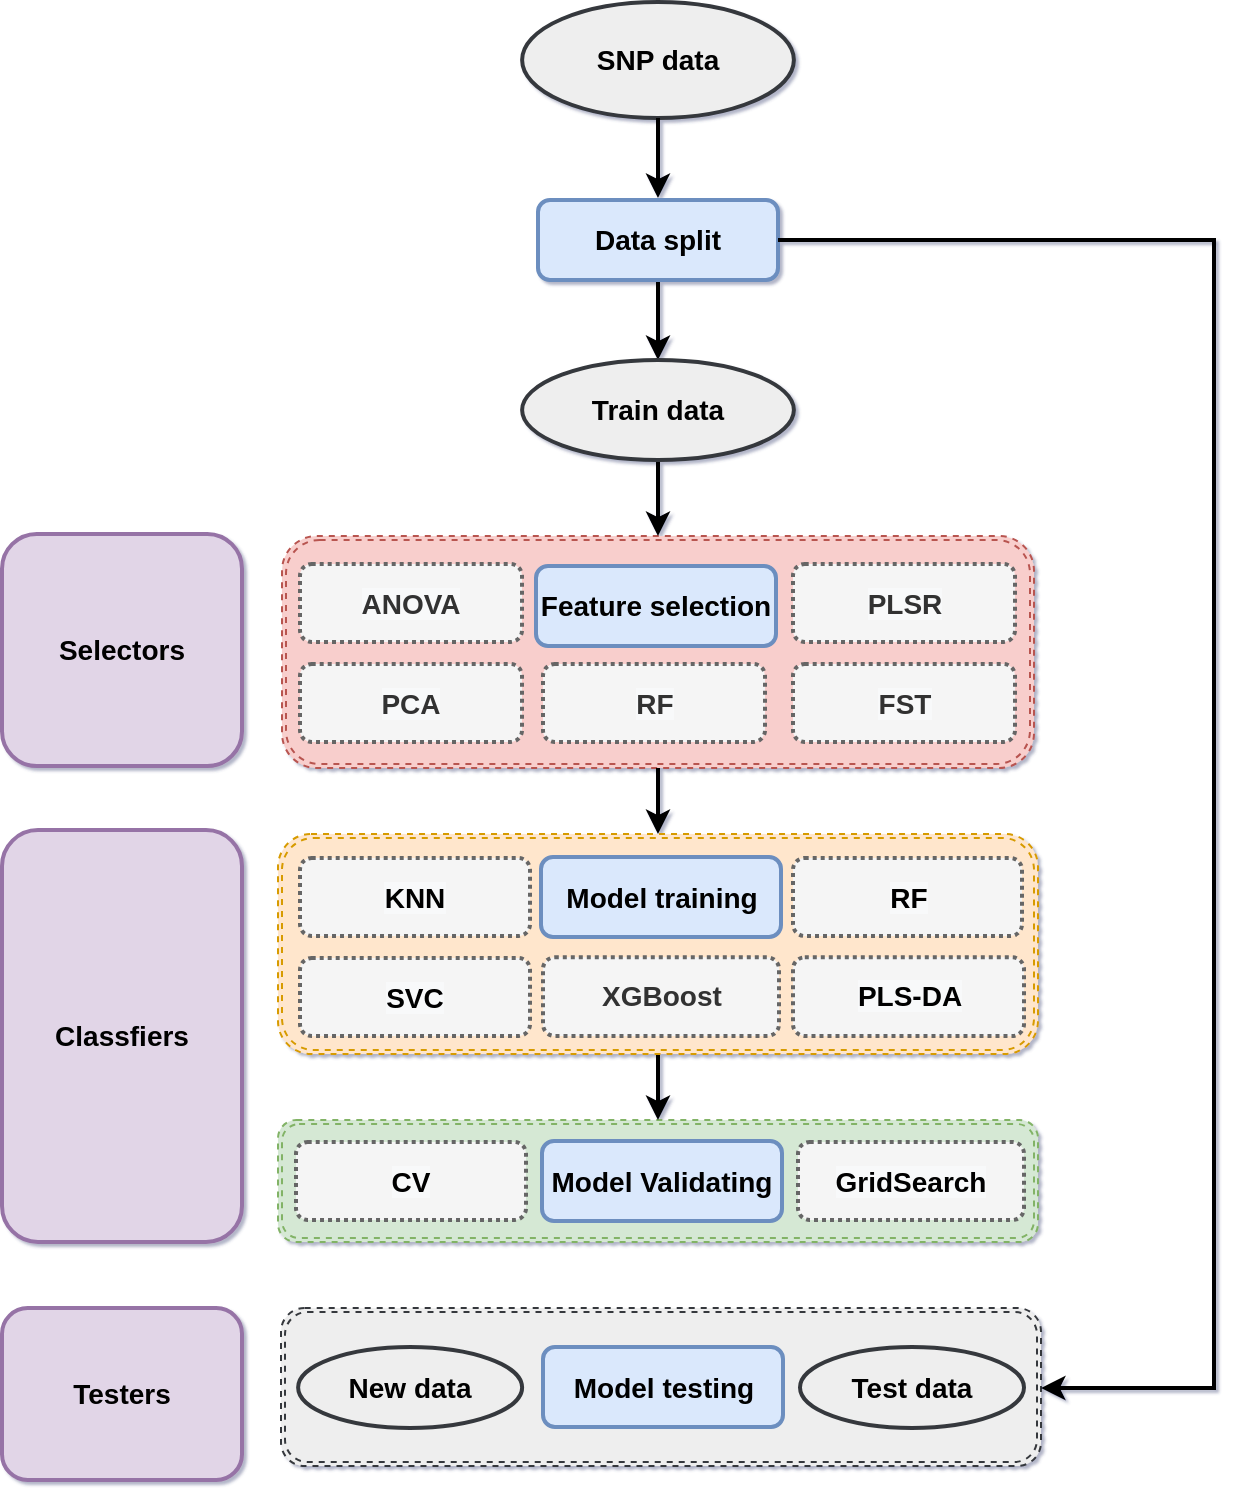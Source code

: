 <mxfile version="21.2.6" type="github">
  <diagram id="C5RBs43oDa-KdzZeNtuy" name="Page-1">
    <mxGraphModel dx="1195" dy="668" grid="0" gridSize="10" guides="1" tooltips="1" connect="1" arrows="1" fold="1" page="1" pageScale="1" pageWidth="827" pageHeight="1169" math="0" shadow="1">
      <root>
        <mxCell id="WIyWlLk6GJQsqaUBKTNV-0" />
        <mxCell id="WIyWlLk6GJQsqaUBKTNV-1" parent="WIyWlLk6GJQsqaUBKTNV-0" />
        <mxCell id="zpyyWrMp8Rw1nTRngI7F-36" value="" style="shape=ext;double=1;rounded=1;whiteSpace=wrap;html=1;fillColor=#eeeeee;dashed=1;strokeColor=#36393d;" vertex="1" parent="WIyWlLk6GJQsqaUBKTNV-1">
          <mxGeometry x="238.5" y="795" width="380" height="79" as="geometry" />
        </mxCell>
        <mxCell id="rZRslyIYhU1VRv0iqAqT-6" value="" style="shape=ext;double=1;rounded=1;whiteSpace=wrap;html=1;fillColor=#f8cecc;dashed=1;strokeColor=#b85450;" parent="WIyWlLk6GJQsqaUBKTNV-1" vertex="1">
          <mxGeometry x="239" y="409" width="376" height="116" as="geometry" />
        </mxCell>
        <mxCell id="zpyyWrMp8Rw1nTRngI7F-25" value="" style="shape=ext;double=1;rounded=1;whiteSpace=wrap;html=1;fillColor=#d5e8d4;dashed=1;strokeColor=#82b366;" vertex="1" parent="WIyWlLk6GJQsqaUBKTNV-1">
          <mxGeometry x="237" y="701" width="380" height="61" as="geometry" />
        </mxCell>
        <mxCell id="6ISwpYmpRPyFx55nGUDn-2" value="" style="edgeStyle=orthogonalEdgeStyle;rounded=0;orthogonalLoop=1;jettySize=auto;html=1;fontSize=14;exitX=0.5;exitY=1;exitDx=0;exitDy=0;fontStyle=1;fontFamily=Helvetica;strokeWidth=2;entryX=0.5;entryY=0;entryDx=0;entryDy=0;" parent="WIyWlLk6GJQsqaUBKTNV-1" source="6ISwpYmpRPyFx55nGUDn-13" edge="1" target="rZRslyIYhU1VRv0iqAqT-6">
          <mxGeometry relative="1" as="geometry">
            <mxPoint x="428" y="429.0" as="sourcePoint" />
            <mxPoint x="428" y="439" as="targetPoint" />
          </mxGeometry>
        </mxCell>
        <mxCell id="6ISwpYmpRPyFx55nGUDn-11" value="" style="edgeStyle=orthogonalEdgeStyle;rounded=0;orthogonalLoop=1;jettySize=auto;html=1;fontSize=14;fontStyle=1;fontFamily=Helvetica;strokeWidth=2;exitX=0.5;exitY=1;exitDx=0;exitDy=0;entryX=0.5;entryY=0;entryDx=0;entryDy=0;" parent="WIyWlLk6GJQsqaUBKTNV-1" source="6ISwpYmpRPyFx55nGUDn-27" target="6ISwpYmpRPyFx55nGUDn-13" edge="1">
          <mxGeometry relative="1" as="geometry">
            <mxPoint x="427.58" y="338" as="sourcePoint" />
            <mxPoint x="427.58" y="388" as="targetPoint" />
          </mxGeometry>
        </mxCell>
        <mxCell id="6ISwpYmpRPyFx55nGUDn-13" value="&lt;p style=&quot;font-size: 14px;&quot;&gt;&lt;span style=&quot;font-size: 14px;&quot;&gt;&lt;font style=&quot;font-size: 14px;&quot;&gt;Train data&lt;/font&gt;&lt;/span&gt;&lt;/p&gt;" style="ellipse;whiteSpace=wrap;html=1;rounded=1;glass=0;strokeWidth=2;shadow=0;fontStyle=1;fontFamily=Helvetica;fillColor=#eeeeee;strokeColor=#36393d;fontSize=14;" parent="WIyWlLk6GJQsqaUBKTNV-1" vertex="1">
          <mxGeometry x="359.06" y="321" width="135.88" height="50" as="geometry" />
        </mxCell>
        <mxCell id="6ISwpYmpRPyFx55nGUDn-27" value="Data split" style="rounded=1;whiteSpace=wrap;html=1;fontSize=14;glass=0;strokeWidth=2;shadow=0;fontStyle=1;fontFamily=Helvetica;fillColor=#dae8fc;strokeColor=#6c8ebf;" parent="WIyWlLk6GJQsqaUBKTNV-1" vertex="1">
          <mxGeometry x="367" y="241" width="120" height="40" as="geometry" />
        </mxCell>
        <mxCell id="rZRslyIYhU1VRv0iqAqT-1" value="&lt;span style=&quot;font-size: 14px;&quot;&gt;Model testing&lt;/span&gt;" style="rounded=1;whiteSpace=wrap;html=1;fontSize=14;fontStyle=1;fontFamily=Helvetica;fillColor=#dae8fc;strokeColor=#6c8ebf;strokeWidth=2;" parent="WIyWlLk6GJQsqaUBKTNV-1" vertex="1">
          <mxGeometry x="369.5" y="814.5" width="120" height="40" as="geometry" />
        </mxCell>
        <mxCell id="zpyyWrMp8Rw1nTRngI7F-11" value="&lt;span style=&quot;font-size: 14px; font-style: normal; font-variant-ligatures: normal; font-variant-caps: normal; letter-spacing: normal; orphans: 2; text-align: center; text-indent: 0px; text-transform: none; widows: 2; word-spacing: 0px; -webkit-text-stroke-width: 0px; text-decoration-thickness: initial; text-decoration-style: initial; text-decoration-color: initial; float: none; display: inline !important;&quot;&gt;Selectors&lt;/span&gt;" style="rounded=1;whiteSpace=wrap;html=1;fontSize=14;fontStyle=1;fontFamily=Helvetica;strokeWidth=2;fillColor=#e1d5e7;strokeColor=#9673a6;fontColor=default;labelBorderColor=none;labelBackgroundColor=none;" vertex="1" parent="WIyWlLk6GJQsqaUBKTNV-1">
          <mxGeometry x="99" y="408" width="120" height="116" as="geometry" />
        </mxCell>
        <mxCell id="6ISwpYmpRPyFx55nGUDn-30" value="&lt;span style=&quot;font-size: 14px;&quot;&gt;Feature selection&lt;/span&gt;" style="rounded=1;whiteSpace=wrap;html=1;fontSize=14;fontStyle=1;fontFamily=Helvetica;fillColor=#dae8fc;strokeColor=#6c8ebf;strokeWidth=2;" parent="WIyWlLk6GJQsqaUBKTNV-1" vertex="1">
          <mxGeometry x="366" y="424" width="120" height="40" as="geometry" />
        </mxCell>
        <mxCell id="zpyyWrMp8Rw1nTRngI7F-12" value="Classfiers" style="rounded=1;whiteSpace=wrap;html=1;fontSize=14;fontStyle=1;fontFamily=Helvetica;strokeWidth=2;fillColor=#e1d5e7;strokeColor=#9673a6;" vertex="1" parent="WIyWlLk6GJQsqaUBKTNV-1">
          <mxGeometry x="99" y="556" width="120" height="206" as="geometry" />
        </mxCell>
        <mxCell id="zpyyWrMp8Rw1nTRngI7F-23" value="&lt;span style=&quot;color: rgb(0, 0, 0); font-size: 14px; font-style: normal; font-variant-ligatures: normal; font-variant-caps: normal; letter-spacing: normal; orphans: 2; text-align: center; text-indent: 0px; text-transform: none; widows: 2; word-spacing: 0px; -webkit-text-stroke-width: 0px; background-color: rgb(248, 249, 250); text-decoration-thickness: initial; text-decoration-style: initial; text-decoration-color: initial; float: none; display: inline !important;&quot;&gt;GridSearch&lt;/span&gt;" style="rounded=1;whiteSpace=wrap;html=1;fontSize=14;fontStyle=1;fontFamily=Helvetica;strokeWidth=2;fillColor=#f5f5f5;fontColor=#333333;strokeColor=#666666;dashed=1;dashPattern=1 1;" vertex="1" parent="WIyWlLk6GJQsqaUBKTNV-1">
          <mxGeometry x="497" y="712" width="113" height="39" as="geometry" />
        </mxCell>
        <mxCell id="zpyyWrMp8Rw1nTRngI7F-26" value="" style="edgeStyle=orthogonalEdgeStyle;rounded=0;orthogonalLoop=1;jettySize=auto;html=1;entryX=0.5;entryY=0;entryDx=0;entryDy=0;strokeWidth=2;" edge="1" parent="WIyWlLk6GJQsqaUBKTNV-1" source="rZRslyIYhU1VRv0iqAqT-6" target="zpyyWrMp8Rw1nTRngI7F-14">
          <mxGeometry relative="1" as="geometry" />
        </mxCell>
        <mxCell id="rZRslyIYhU1VRv0iqAqT-10" value="&lt;span style=&quot;background-color: rgb(248, 249, 250);&quot;&gt;ANOVA&lt;/span&gt;" style="rounded=1;whiteSpace=wrap;html=1;fontSize=14;fontStyle=1;fontFamily=Helvetica;strokeWidth=2;dashed=1;dashPattern=1 1;fillColor=#f5f5f5;fontColor=#333333;strokeColor=#666666;" parent="WIyWlLk6GJQsqaUBKTNV-1" vertex="1">
          <mxGeometry x="248" y="423" width="111" height="39" as="geometry" />
        </mxCell>
        <mxCell id="rZRslyIYhU1VRv0iqAqT-11" value="&lt;span style=&quot;background-color: rgb(248, 249, 250);&quot;&gt;RF&lt;/span&gt;" style="rounded=1;whiteSpace=wrap;html=1;fontSize=14;fontStyle=1;fontFamily=Helvetica;strokeWidth=2;dashed=1;dashPattern=1 1;fillColor=#f5f5f5;fontColor=#333333;strokeColor=#666666;" parent="WIyWlLk6GJQsqaUBKTNV-1" vertex="1">
          <mxGeometry x="369.5" y="473" width="111" height="39" as="geometry" />
        </mxCell>
        <mxCell id="rZRslyIYhU1VRv0iqAqT-12" value="&lt;span style=&quot;background-color: rgb(248, 249, 250);&quot;&gt;PLSR&lt;/span&gt;" style="rounded=1;whiteSpace=wrap;html=1;fontSize=14;fontStyle=1;fontFamily=Helvetica;strokeWidth=2;dashed=1;dashPattern=1 1;fillColor=#f5f5f5;fontColor=#333333;strokeColor=#666666;" parent="WIyWlLk6GJQsqaUBKTNV-1" vertex="1">
          <mxGeometry x="494.5" y="423" width="111" height="39" as="geometry" />
        </mxCell>
        <mxCell id="zpyyWrMp8Rw1nTRngI7F-2" value="&lt;span style=&quot;background-color: rgb(248, 249, 250);&quot;&gt;PCA&lt;/span&gt;" style="rounded=1;whiteSpace=wrap;html=1;fontSize=14;fontStyle=1;fontFamily=Helvetica;strokeWidth=2;dashed=1;dashPattern=1 1;fillColor=#f5f5f5;fontColor=#333333;strokeColor=#666666;" vertex="1" parent="WIyWlLk6GJQsqaUBKTNV-1">
          <mxGeometry x="248" y="473" width="111" height="39" as="geometry" />
        </mxCell>
        <mxCell id="zpyyWrMp8Rw1nTRngI7F-3" value="&lt;span style=&quot;background-color: rgb(248, 249, 250);&quot;&gt;FST&lt;/span&gt;" style="rounded=1;whiteSpace=wrap;html=1;fontSize=14;fontStyle=1;fontFamily=Helvetica;strokeWidth=2;dashed=1;dashPattern=1 1;fillColor=#f5f5f5;fontColor=#333333;strokeColor=#666666;" vertex="1" parent="WIyWlLk6GJQsqaUBKTNV-1">
          <mxGeometry x="494.5" y="473" width="111" height="39" as="geometry" />
        </mxCell>
        <mxCell id="zpyyWrMp8Rw1nTRngI7F-28" value="" style="edgeStyle=orthogonalEdgeStyle;rounded=0;orthogonalLoop=1;jettySize=auto;html=1;entryX=0.5;entryY=0;entryDx=0;entryDy=0;strokeWidth=2;" edge="1" parent="WIyWlLk6GJQsqaUBKTNV-1" source="zpyyWrMp8Rw1nTRngI7F-14" target="zpyyWrMp8Rw1nTRngI7F-25">
          <mxGeometry relative="1" as="geometry" />
        </mxCell>
        <mxCell id="zpyyWrMp8Rw1nTRngI7F-14" value="" style="shape=ext;double=1;rounded=1;whiteSpace=wrap;html=1;fillColor=#ffe6cc;dashed=1;strokeColor=#d79b00;" vertex="1" parent="WIyWlLk6GJQsqaUBKTNV-1">
          <mxGeometry x="237" y="558" width="380" height="110" as="geometry" />
        </mxCell>
        <mxCell id="6ISwpYmpRPyFx55nGUDn-21" value="&lt;span style=&quot;color: rgb(0, 0, 0); font-size: 14px; font-style: normal; font-variant-ligatures: normal; font-variant-caps: normal; letter-spacing: normal; orphans: 2; text-align: center; text-indent: 0px; text-transform: none; widows: 2; word-spacing: 0px; -webkit-text-stroke-width: 0px; background-color: rgb(248, 249, 250); text-decoration-thickness: initial; text-decoration-style: initial; text-decoration-color: initial; float: none; display: inline !important;&quot;&gt;RF&lt;/span&gt;" style="rounded=1;whiteSpace=wrap;html=1;fontSize=14;fontStyle=1;fontFamily=Helvetica;strokeWidth=2;fillColor=#f5f5f5;fontColor=#333333;strokeColor=#666666;dashed=1;dashPattern=1 1;" parent="WIyWlLk6GJQsqaUBKTNV-1" vertex="1">
          <mxGeometry x="494.5" y="570" width="114.5" height="39" as="geometry" />
        </mxCell>
        <mxCell id="6ISwpYmpRPyFx55nGUDn-25" value="&lt;span style=&quot;color: rgb(0, 0, 0); font-size: 14px; font-style: normal; font-variant-ligatures: normal; font-variant-caps: normal; letter-spacing: normal; orphans: 2; text-align: center; text-indent: 0px; text-transform: none; widows: 2; word-spacing: 0px; -webkit-text-stroke-width: 0px; background-color: rgb(248, 249, 250); text-decoration-thickness: initial; text-decoration-style: initial; text-decoration-color: initial; float: none; display: inline !important;&quot;&gt;SVC&lt;/span&gt;" style="rounded=1;whiteSpace=wrap;html=1;fontSize=14;fontStyle=1;fontFamily=Helvetica;strokeWidth=2;fillColor=#f5f5f5;fontColor=#333333;strokeColor=#666666;dashed=1;dashPattern=1 1;" parent="WIyWlLk6GJQsqaUBKTNV-1" vertex="1">
          <mxGeometry x="248" y="620" width="115" height="39" as="geometry" />
        </mxCell>
        <mxCell id="6ISwpYmpRPyFx55nGUDn-20" value="&lt;span style=&quot;font-size: 14px;&quot;&gt;XGBoost&lt;/span&gt;" style="rounded=1;whiteSpace=wrap;html=1;fontSize=14;fontStyle=1;fontFamily=Helvetica;strokeWidth=2;fillColor=#f5f5f5;fontColor=#333333;strokeColor=#666666;dashed=1;dashPattern=1 1;" parent="WIyWlLk6GJQsqaUBKTNV-1" vertex="1">
          <mxGeometry x="369.5" y="619.67" width="118" height="39.33" as="geometry" />
        </mxCell>
        <mxCell id="6ISwpYmpRPyFx55nGUDn-24" value="&lt;span style=&quot;color: rgb(0, 0, 0); font-size: 14px; font-style: normal; font-variant-ligatures: normal; font-variant-caps: normal; letter-spacing: normal; orphans: 2; text-align: center; text-indent: 0px; text-transform: none; widows: 2; word-spacing: 0px; -webkit-text-stroke-width: 0px; background-color: rgb(248, 249, 250); text-decoration-thickness: initial; text-decoration-style: initial; text-decoration-color: initial; float: none; display: inline !important;&quot;&gt;PLS-DA&lt;/span&gt;" style="rounded=1;whiteSpace=wrap;html=1;fontSize=14;fontStyle=1;fontFamily=Helvetica;strokeWidth=2;fillColor=#f5f5f5;fontColor=#333333;strokeColor=#666666;dashed=1;dashPattern=1 1;" parent="WIyWlLk6GJQsqaUBKTNV-1" vertex="1">
          <mxGeometry x="494.5" y="619.67" width="115.5" height="39.33" as="geometry" />
        </mxCell>
        <mxCell id="zpyyWrMp8Rw1nTRngI7F-21" value="&lt;span style=&quot;color: rgb(0, 0, 0); font-size: 14px; font-style: normal; font-variant-ligatures: normal; font-variant-caps: normal; letter-spacing: normal; orphans: 2; text-align: center; text-indent: 0px; text-transform: none; widows: 2; word-spacing: 0px; -webkit-text-stroke-width: 0px; background-color: rgb(248, 249, 250); text-decoration-thickness: initial; text-decoration-style: initial; text-decoration-color: initial; float: none; display: inline !important;&quot;&gt;KNN&lt;/span&gt;" style="rounded=1;whiteSpace=wrap;html=1;fontSize=14;fontStyle=1;fontFamily=Helvetica;strokeWidth=2;fillColor=#f5f5f5;fontColor=#333333;strokeColor=#666666;dashed=1;dashPattern=1 1;" vertex="1" parent="WIyWlLk6GJQsqaUBKTNV-1">
          <mxGeometry x="248" y="570" width="115" height="39" as="geometry" />
        </mxCell>
        <mxCell id="6ISwpYmpRPyFx55nGUDn-18" value="&lt;span style=&quot;font-size: 14px;&quot;&gt;Model training&lt;/span&gt;" style="rounded=1;whiteSpace=wrap;html=1;fontSize=14;fontStyle=1;fontFamily=Helvetica;fillColor=#dae8fc;strokeColor=#6c8ebf;strokeWidth=2;" parent="WIyWlLk6GJQsqaUBKTNV-1" vertex="1">
          <mxGeometry x="368.5" y="569.5" width="120" height="40" as="geometry" />
        </mxCell>
        <mxCell id="zpyyWrMp8Rw1nTRngI7F-29" value="&lt;span style=&quot;font-size: 14px; font-style: normal; font-variant-ligatures: normal; font-variant-caps: normal; letter-spacing: normal; orphans: 2; text-align: center; text-indent: 0px; text-transform: none; widows: 2; word-spacing: 0px; -webkit-text-stroke-width: 0px; text-decoration-thickness: initial; text-decoration-style: initial; text-decoration-color: initial; float: none; display: inline !important;&quot;&gt;Testers&lt;/span&gt;" style="rounded=1;whiteSpace=wrap;html=1;fontSize=14;fontStyle=1;fontFamily=Helvetica;strokeWidth=2;fillColor=#e1d5e7;strokeColor=#9673a6;fontColor=default;labelBorderColor=none;labelBackgroundColor=none;" vertex="1" parent="WIyWlLk6GJQsqaUBKTNV-1">
          <mxGeometry x="99" y="795" width="120" height="86" as="geometry" />
        </mxCell>
        <mxCell id="zpyyWrMp8Rw1nTRngI7F-31" value="&lt;span style=&quot;color: rgb(0, 0, 0); font-size: 14px; font-style: normal; font-variant-ligatures: normal; font-variant-caps: normal; letter-spacing: normal; orphans: 2; text-align: center; text-indent: 0px; text-transform: none; widows: 2; word-spacing: 0px; -webkit-text-stroke-width: 0px; background-color: rgb(248, 249, 250); text-decoration-thickness: initial; text-decoration-style: initial; text-decoration-color: initial; float: none; display: inline !important;&quot;&gt;CV&lt;/span&gt;" style="rounded=1;whiteSpace=wrap;html=1;fontSize=14;fontStyle=1;fontFamily=Helvetica;strokeWidth=2;fillColor=#f5f5f5;fontColor=#333333;strokeColor=#666666;dashed=1;dashPattern=1 1;" vertex="1" parent="WIyWlLk6GJQsqaUBKTNV-1">
          <mxGeometry x="246" y="712" width="115" height="39" as="geometry" />
        </mxCell>
        <mxCell id="zpyyWrMp8Rw1nTRngI7F-32" value="&lt;span style=&quot;font-size: 14px;&quot;&gt;Model Validating&lt;/span&gt;" style="rounded=1;whiteSpace=wrap;html=1;fontSize=14;fontStyle=1;fontFamily=Helvetica;fillColor=#dae8fc;strokeColor=#6c8ebf;strokeWidth=2;" vertex="1" parent="WIyWlLk6GJQsqaUBKTNV-1">
          <mxGeometry x="369" y="711.5" width="120" height="40" as="geometry" />
        </mxCell>
        <mxCell id="zpyyWrMp8Rw1nTRngI7F-33" value="&lt;p style=&quot;font-size: 14px;&quot;&gt;&lt;span style=&quot;font-size: 14px;&quot;&gt;&lt;font style=&quot;font-size: 14px;&quot;&gt;Test data&lt;/font&gt;&lt;/span&gt;&lt;/p&gt;" style="ellipse;whiteSpace=wrap;html=1;rounded=1;glass=0;strokeWidth=2;shadow=0;fontStyle=1;fontFamily=Helvetica;fillColor=#eeeeee;strokeColor=#36393d;fontSize=14;" vertex="1" parent="WIyWlLk6GJQsqaUBKTNV-1">
          <mxGeometry x="498" y="814.5" width="112" height="40.5" as="geometry" />
        </mxCell>
        <mxCell id="zpyyWrMp8Rw1nTRngI7F-34" value="" style="edgeStyle=orthogonalEdgeStyle;rounded=0;orthogonalLoop=1;jettySize=auto;html=1;fontSize=14;fontStyle=1;fontFamily=Helvetica;strokeWidth=2;exitX=1;exitY=0.5;exitDx=0;exitDy=0;entryX=1;entryY=0.5;entryDx=0;entryDy=0;" edge="1" parent="WIyWlLk6GJQsqaUBKTNV-1" source="6ISwpYmpRPyFx55nGUDn-27" target="zpyyWrMp8Rw1nTRngI7F-36">
          <mxGeometry relative="1" as="geometry">
            <mxPoint x="437" y="284" as="sourcePoint" />
            <mxPoint x="742" y="870" as="targetPoint" />
            <Array as="points">
              <mxPoint x="705" y="261" />
              <mxPoint x="705" y="835" />
              <mxPoint x="619" y="835" />
            </Array>
          </mxGeometry>
        </mxCell>
        <mxCell id="zpyyWrMp8Rw1nTRngI7F-37" value="&lt;p style=&quot;font-size: 14px;&quot;&gt;&lt;span style=&quot;font-size: 14px;&quot;&gt;&lt;font style=&quot;font-size: 14px;&quot;&gt;New data&lt;/font&gt;&lt;/span&gt;&lt;/p&gt;" style="ellipse;whiteSpace=wrap;html=1;rounded=1;glass=0;strokeWidth=2;shadow=0;fontStyle=1;fontFamily=Helvetica;fillColor=#eeeeee;fontSize=14;strokeColor=#36393d;" vertex="1" parent="WIyWlLk6GJQsqaUBKTNV-1">
          <mxGeometry x="247.06" y="814.5" width="112" height="40.5" as="geometry" />
        </mxCell>
        <mxCell id="zpyyWrMp8Rw1nTRngI7F-40" value="&lt;p style=&quot;font-size: 14px;&quot;&gt;&lt;span style=&quot;font-size: 14px;&quot;&gt;&lt;font style=&quot;font-size: 14px;&quot;&gt;SNP data&lt;/font&gt;&lt;/span&gt;&lt;/p&gt;" style="ellipse;whiteSpace=wrap;html=1;rounded=1;glass=0;strokeWidth=2;shadow=0;fontStyle=1;fontFamily=Helvetica;fillColor=#eeeeee;strokeColor=#36393d;fontSize=14;" vertex="1" parent="WIyWlLk6GJQsqaUBKTNV-1">
          <mxGeometry x="359.06" y="142" width="135.88" height="58" as="geometry" />
        </mxCell>
        <mxCell id="zpyyWrMp8Rw1nTRngI7F-41" value="" style="edgeStyle=orthogonalEdgeStyle;rounded=0;orthogonalLoop=1;jettySize=auto;html=1;fontSize=14;fontStyle=1;fontFamily=Helvetica;strokeWidth=2;exitX=0.5;exitY=1;exitDx=0;exitDy=0;" edge="1" parent="WIyWlLk6GJQsqaUBKTNV-1" source="zpyyWrMp8Rw1nTRngI7F-40">
          <mxGeometry relative="1" as="geometry">
            <mxPoint x="437" y="291" as="sourcePoint" />
            <mxPoint x="427" y="240" as="targetPoint" />
          </mxGeometry>
        </mxCell>
      </root>
    </mxGraphModel>
  </diagram>
</mxfile>
